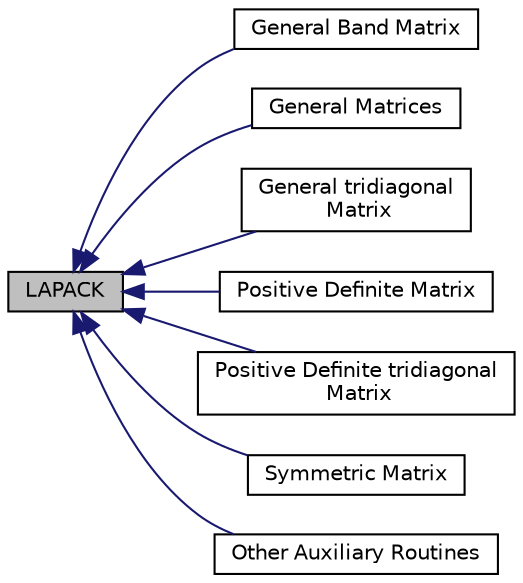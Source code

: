 digraph "LAPACK"
{
  edge [fontname="Helvetica",fontsize="10",labelfontname="Helvetica",labelfontsize="10"];
  node [fontname="Helvetica",fontsize="10",shape=record];
  rankdir=LR;
  Node2 [label="General Band Matrix",height=0.2,width=0.4,color="black", fillcolor="white", style="filled",URL="$group___g_b.html"];
  Node1 [label="General Matrices",height=0.2,width=0.4,color="black", fillcolor="white", style="filled",URL="$group___g_e.html"];
  Node5 [label="General tridiagonal\l Matrix",height=0.2,width=0.4,color="black", fillcolor="white", style="filled",URL="$group___g_t.html"];
  Node0 [label="LAPACK",height=0.2,width=0.4,color="black", fillcolor="grey75", style="filled" fontcolor="black"];
  Node4 [label="Positive Definite Matrix",height=0.2,width=0.4,color="black", fillcolor="white", style="filled",URL="$group___p_o.html"];
  Node6 [label="Positive Definite tridiagonal\l Matrix",height=0.2,width=0.4,color="black", fillcolor="white", style="filled",URL="$group___p_t.html"];
  Node3 [label="Symmetric Matrix",height=0.2,width=0.4,color="black", fillcolor="white", style="filled",URL="$group___s_y.html"];
  Node7 [label="Other Auxiliary Routines",height=0.2,width=0.4,color="black", fillcolor="white", style="filled",URL="$group__aux_o_t_h_e_rauxiliary.html"];
  Node0->Node1 [shape=plaintext, color="midnightblue", dir="back", style="solid"];
  Node0->Node2 [shape=plaintext, color="midnightblue", dir="back", style="solid"];
  Node0->Node3 [shape=plaintext, color="midnightblue", dir="back", style="solid"];
  Node0->Node4 [shape=plaintext, color="midnightblue", dir="back", style="solid"];
  Node0->Node5 [shape=plaintext, color="midnightblue", dir="back", style="solid"];
  Node0->Node6 [shape=plaintext, color="midnightblue", dir="back", style="solid"];
  Node0->Node7 [shape=plaintext, color="midnightblue", dir="back", style="solid"];
}
